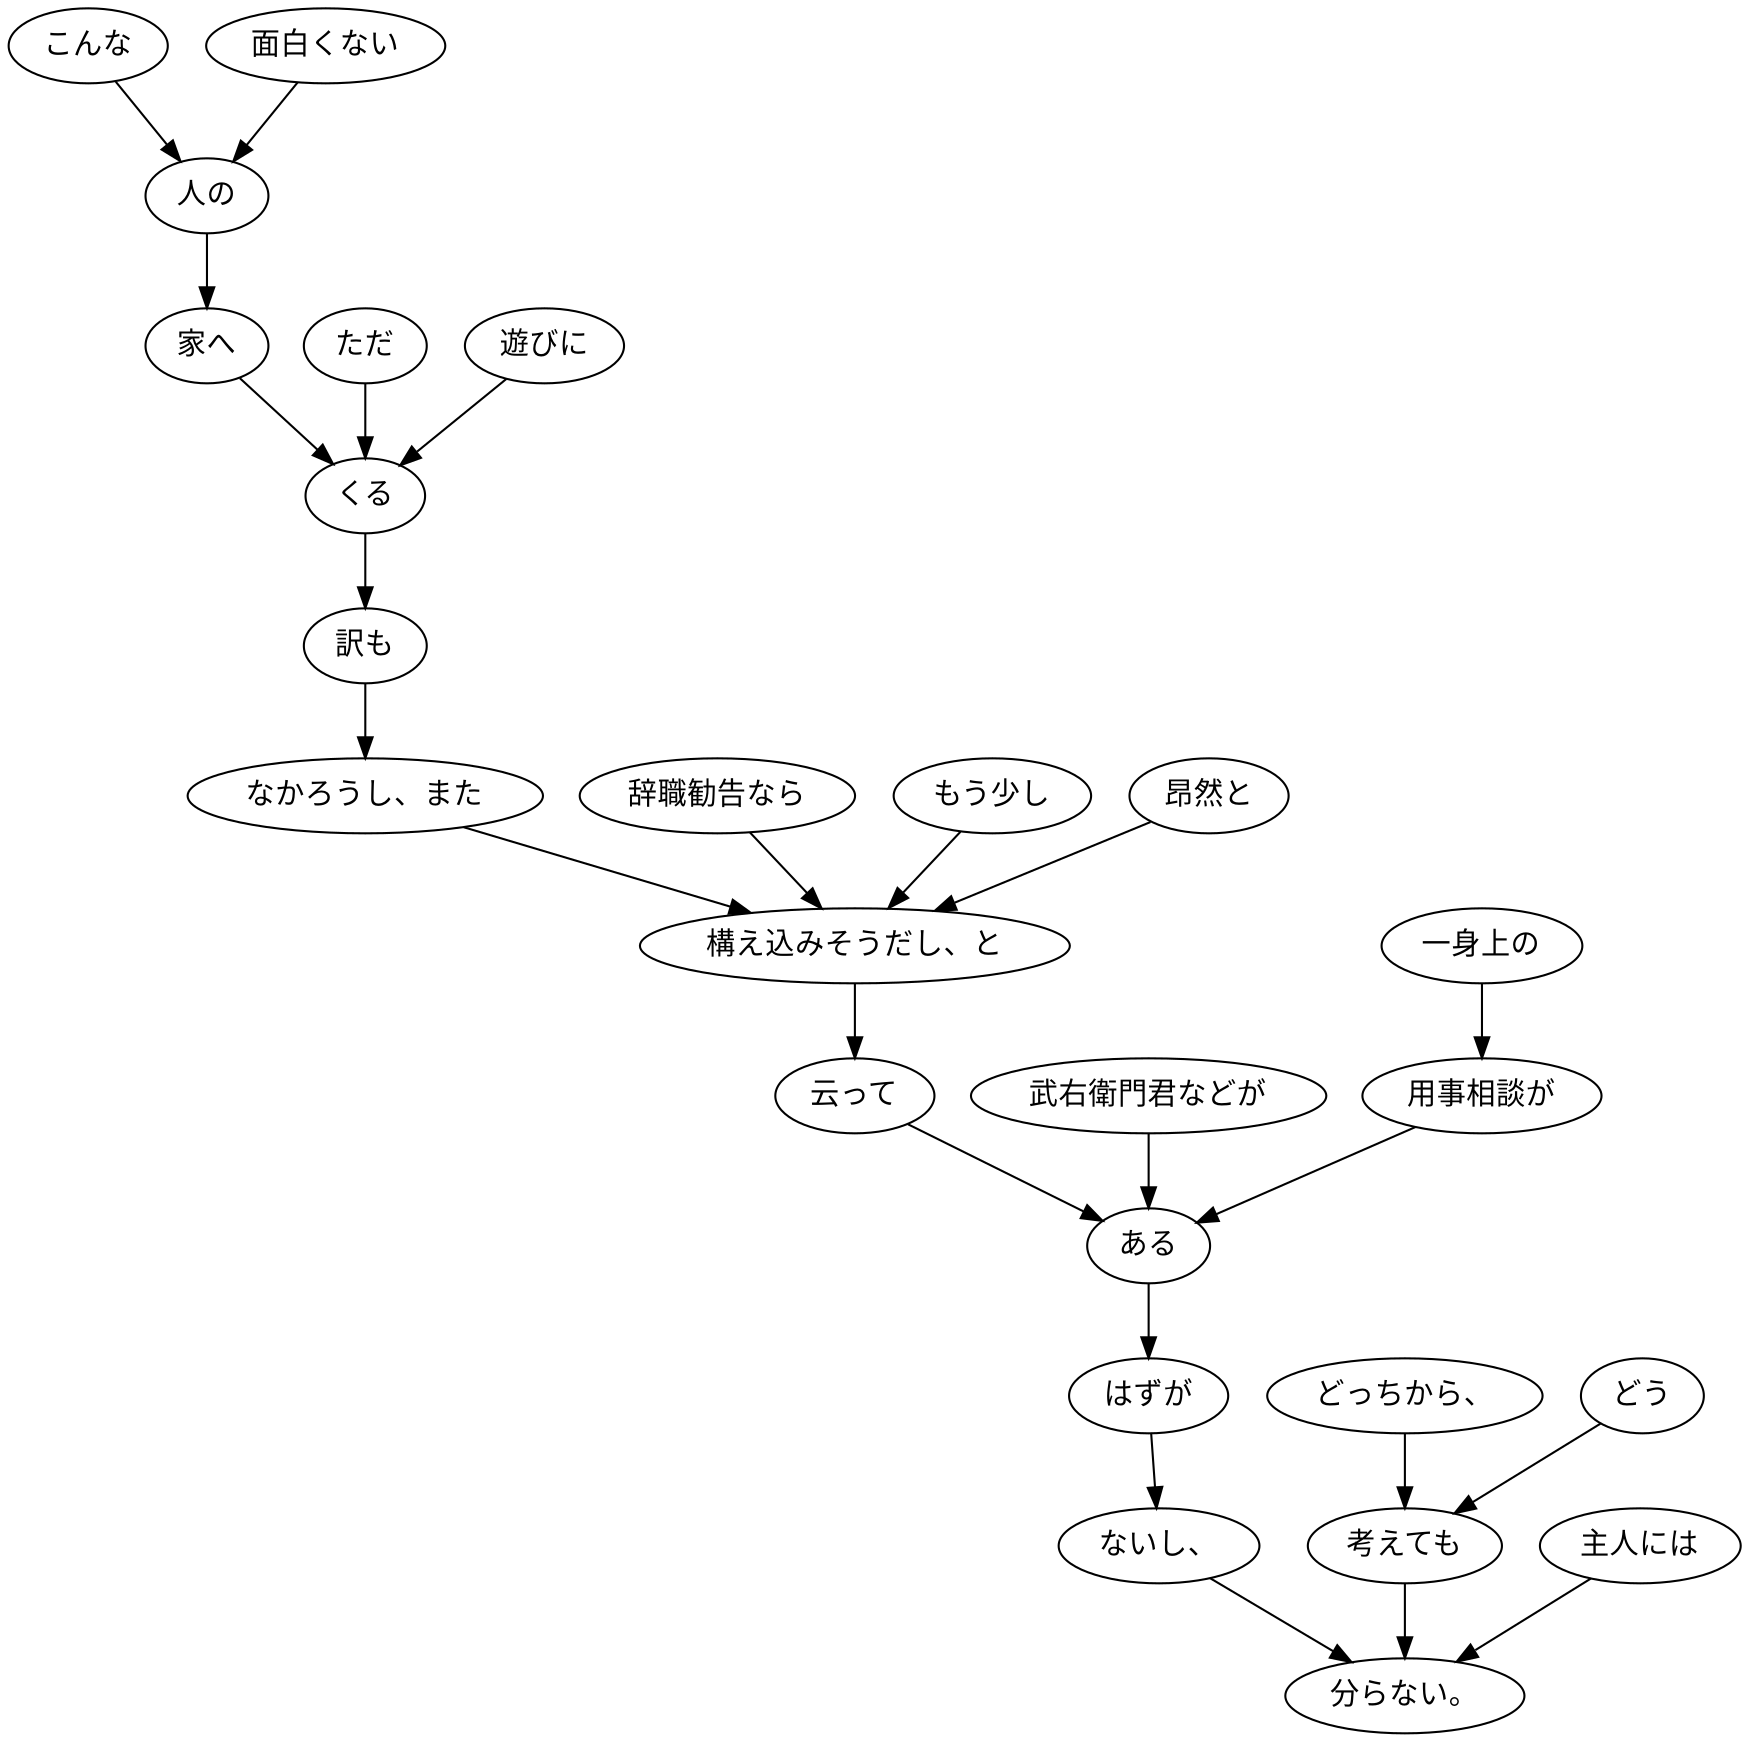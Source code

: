 digraph graph7233 {
	node0 [label="こんな"];
	node1 [label="面白くない"];
	node2 [label="人の"];
	node3 [label="家へ"];
	node4 [label="ただ"];
	node5 [label="遊びに"];
	node6 [label="くる"];
	node7 [label="訳も"];
	node8 [label="なかろうし、また"];
	node9 [label="辞職勧告なら"];
	node10 [label="もう少し"];
	node11 [label="昂然と"];
	node12 [label="構え込みそうだし、と"];
	node13 [label="云って"];
	node14 [label="武右衛門君などが"];
	node15 [label="一身上の"];
	node16 [label="用事相談が"];
	node17 [label="ある"];
	node18 [label="はずが"];
	node19 [label="ないし、"];
	node20 [label="どっちから、"];
	node21 [label="どう"];
	node22 [label="考えても"];
	node23 [label="主人には"];
	node24 [label="分らない。"];
	node0 -> node2;
	node1 -> node2;
	node2 -> node3;
	node3 -> node6;
	node4 -> node6;
	node5 -> node6;
	node6 -> node7;
	node7 -> node8;
	node8 -> node12;
	node9 -> node12;
	node10 -> node12;
	node11 -> node12;
	node12 -> node13;
	node13 -> node17;
	node14 -> node17;
	node15 -> node16;
	node16 -> node17;
	node17 -> node18;
	node18 -> node19;
	node19 -> node24;
	node20 -> node22;
	node21 -> node22;
	node22 -> node24;
	node23 -> node24;
}
